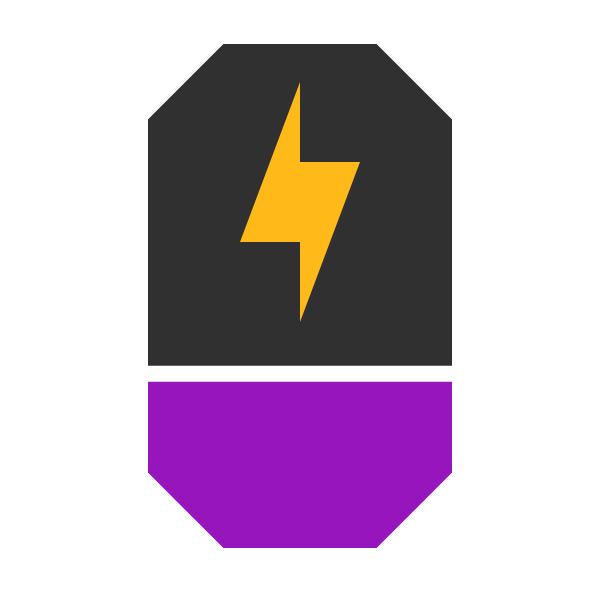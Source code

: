 <mxfile version="24.5.3" type="device">
  <diagram name="Page-1" id="ZcRAXSWJTWcisyccbfvs">
    <mxGraphModel dx="-146" dy="157" grid="1" gridSize="5" guides="1" tooltips="1" connect="1" arrows="1" fold="1" page="0" pageScale="1" pageWidth="827" pageHeight="1169" math="0" shadow="0">
      <root>
        <mxCell id="0" />
        <mxCell id="1" parent="0" />
        <mxCell id="aRZHve7nk3sMqHiDy-_R-71" value="" style="rounded=0;whiteSpace=wrap;html=1;fillColor=none;strokeColor=none;" parent="1" vertex="1">
          <mxGeometry x="570" y="220" width="300" height="300" as="geometry" />
        </mxCell>
        <mxCell id="aRZHve7nk3sMqHiDy-_R-67" value="" style="shape=trapezoid;perimeter=trapezoidPerimeter;whiteSpace=wrap;html=1;fixedSize=1;rotation=0;size=40;strokeColor=none;fillColor=#303030;" parent="1" vertex="1">
          <mxGeometry x="640" y="240" width="160" height="38" as="geometry" />
        </mxCell>
        <mxCell id="aRZHve7nk3sMqHiDy-_R-66" value="" style="rounded=0;whiteSpace=wrap;html=1;strokeColor=none;fillColor=#303030;" parent="1" vertex="1">
          <mxGeometry x="640" y="278" width="160" height="130" as="geometry" />
        </mxCell>
        <mxCell id="aRZHve7nk3sMqHiDy-_R-65" value="" style="rounded=0;whiteSpace=wrap;html=1;strokeColor=none;fillColor=#9615BD;" parent="1" vertex="1">
          <mxGeometry x="640" y="408" width="160" height="50" as="geometry" />
        </mxCell>
        <mxCell id="aRZHve7nk3sMqHiDy-_R-64" value="" style="shape=trapezoid;perimeter=trapezoidPerimeter;whiteSpace=wrap;html=1;fixedSize=1;rotation=-180;size=40;strokeColor=none;fillColor=#9615BD;" parent="1" vertex="1">
          <mxGeometry x="640" y="458" width="160" height="38" as="geometry" />
        </mxCell>
        <mxCell id="aRZHve7nk3sMqHiDy-_R-61" value="" style="endArrow=none;html=1;rounded=0;strokeWidth=8;strokeColor=#FFFFFF;" parent="1" edge="1">
          <mxGeometry width="50" height="50" relative="1" as="geometry">
            <mxPoint x="720" y="498" as="sourcePoint" />
            <mxPoint x="720" y="498" as="targetPoint" />
            <Array as="points">
              <mxPoint x="680" y="498" />
              <mxPoint x="640" y="458" />
              <mxPoint x="640" y="278" />
              <mxPoint x="680" y="238" />
              <mxPoint x="760" y="238" />
              <mxPoint x="800" y="278" />
              <mxPoint x="800" y="458" />
              <mxPoint x="760" y="498" />
            </Array>
          </mxGeometry>
        </mxCell>
        <mxCell id="aRZHve7nk3sMqHiDy-_R-62" value="" style="endArrow=none;html=1;rounded=0;strokeWidth=8;strokeColor=#FFFFFF;" parent="1" edge="1">
          <mxGeometry width="50" height="50" relative="1" as="geometry">
            <mxPoint x="640" y="406.83" as="sourcePoint" />
            <mxPoint x="800" y="406.83" as="targetPoint" />
          </mxGeometry>
        </mxCell>
        <mxCell id="aRZHve7nk3sMqHiDy-_R-68" value="" style="verticalLabelPosition=bottom;verticalAlign=top;html=1;shape=mxgraph.basic.orthogonal_triangle;rotation=90;strokeColor=none;fillColor=#FFBA19;" parent="1" vertex="1">
          <mxGeometry x="695" y="326" width="80" height="30" as="geometry" />
        </mxCell>
        <mxCell id="aRZHve7nk3sMqHiDy-_R-69" value="" style="verticalLabelPosition=bottom;verticalAlign=top;html=1;shape=mxgraph.basic.orthogonal_triangle;rotation=-90;strokeColor=none;fillColor=#FFBA19;" parent="1" vertex="1">
          <mxGeometry x="665" y="286" width="80" height="30" as="geometry" />
        </mxCell>
      </root>
    </mxGraphModel>
  </diagram>
</mxfile>
